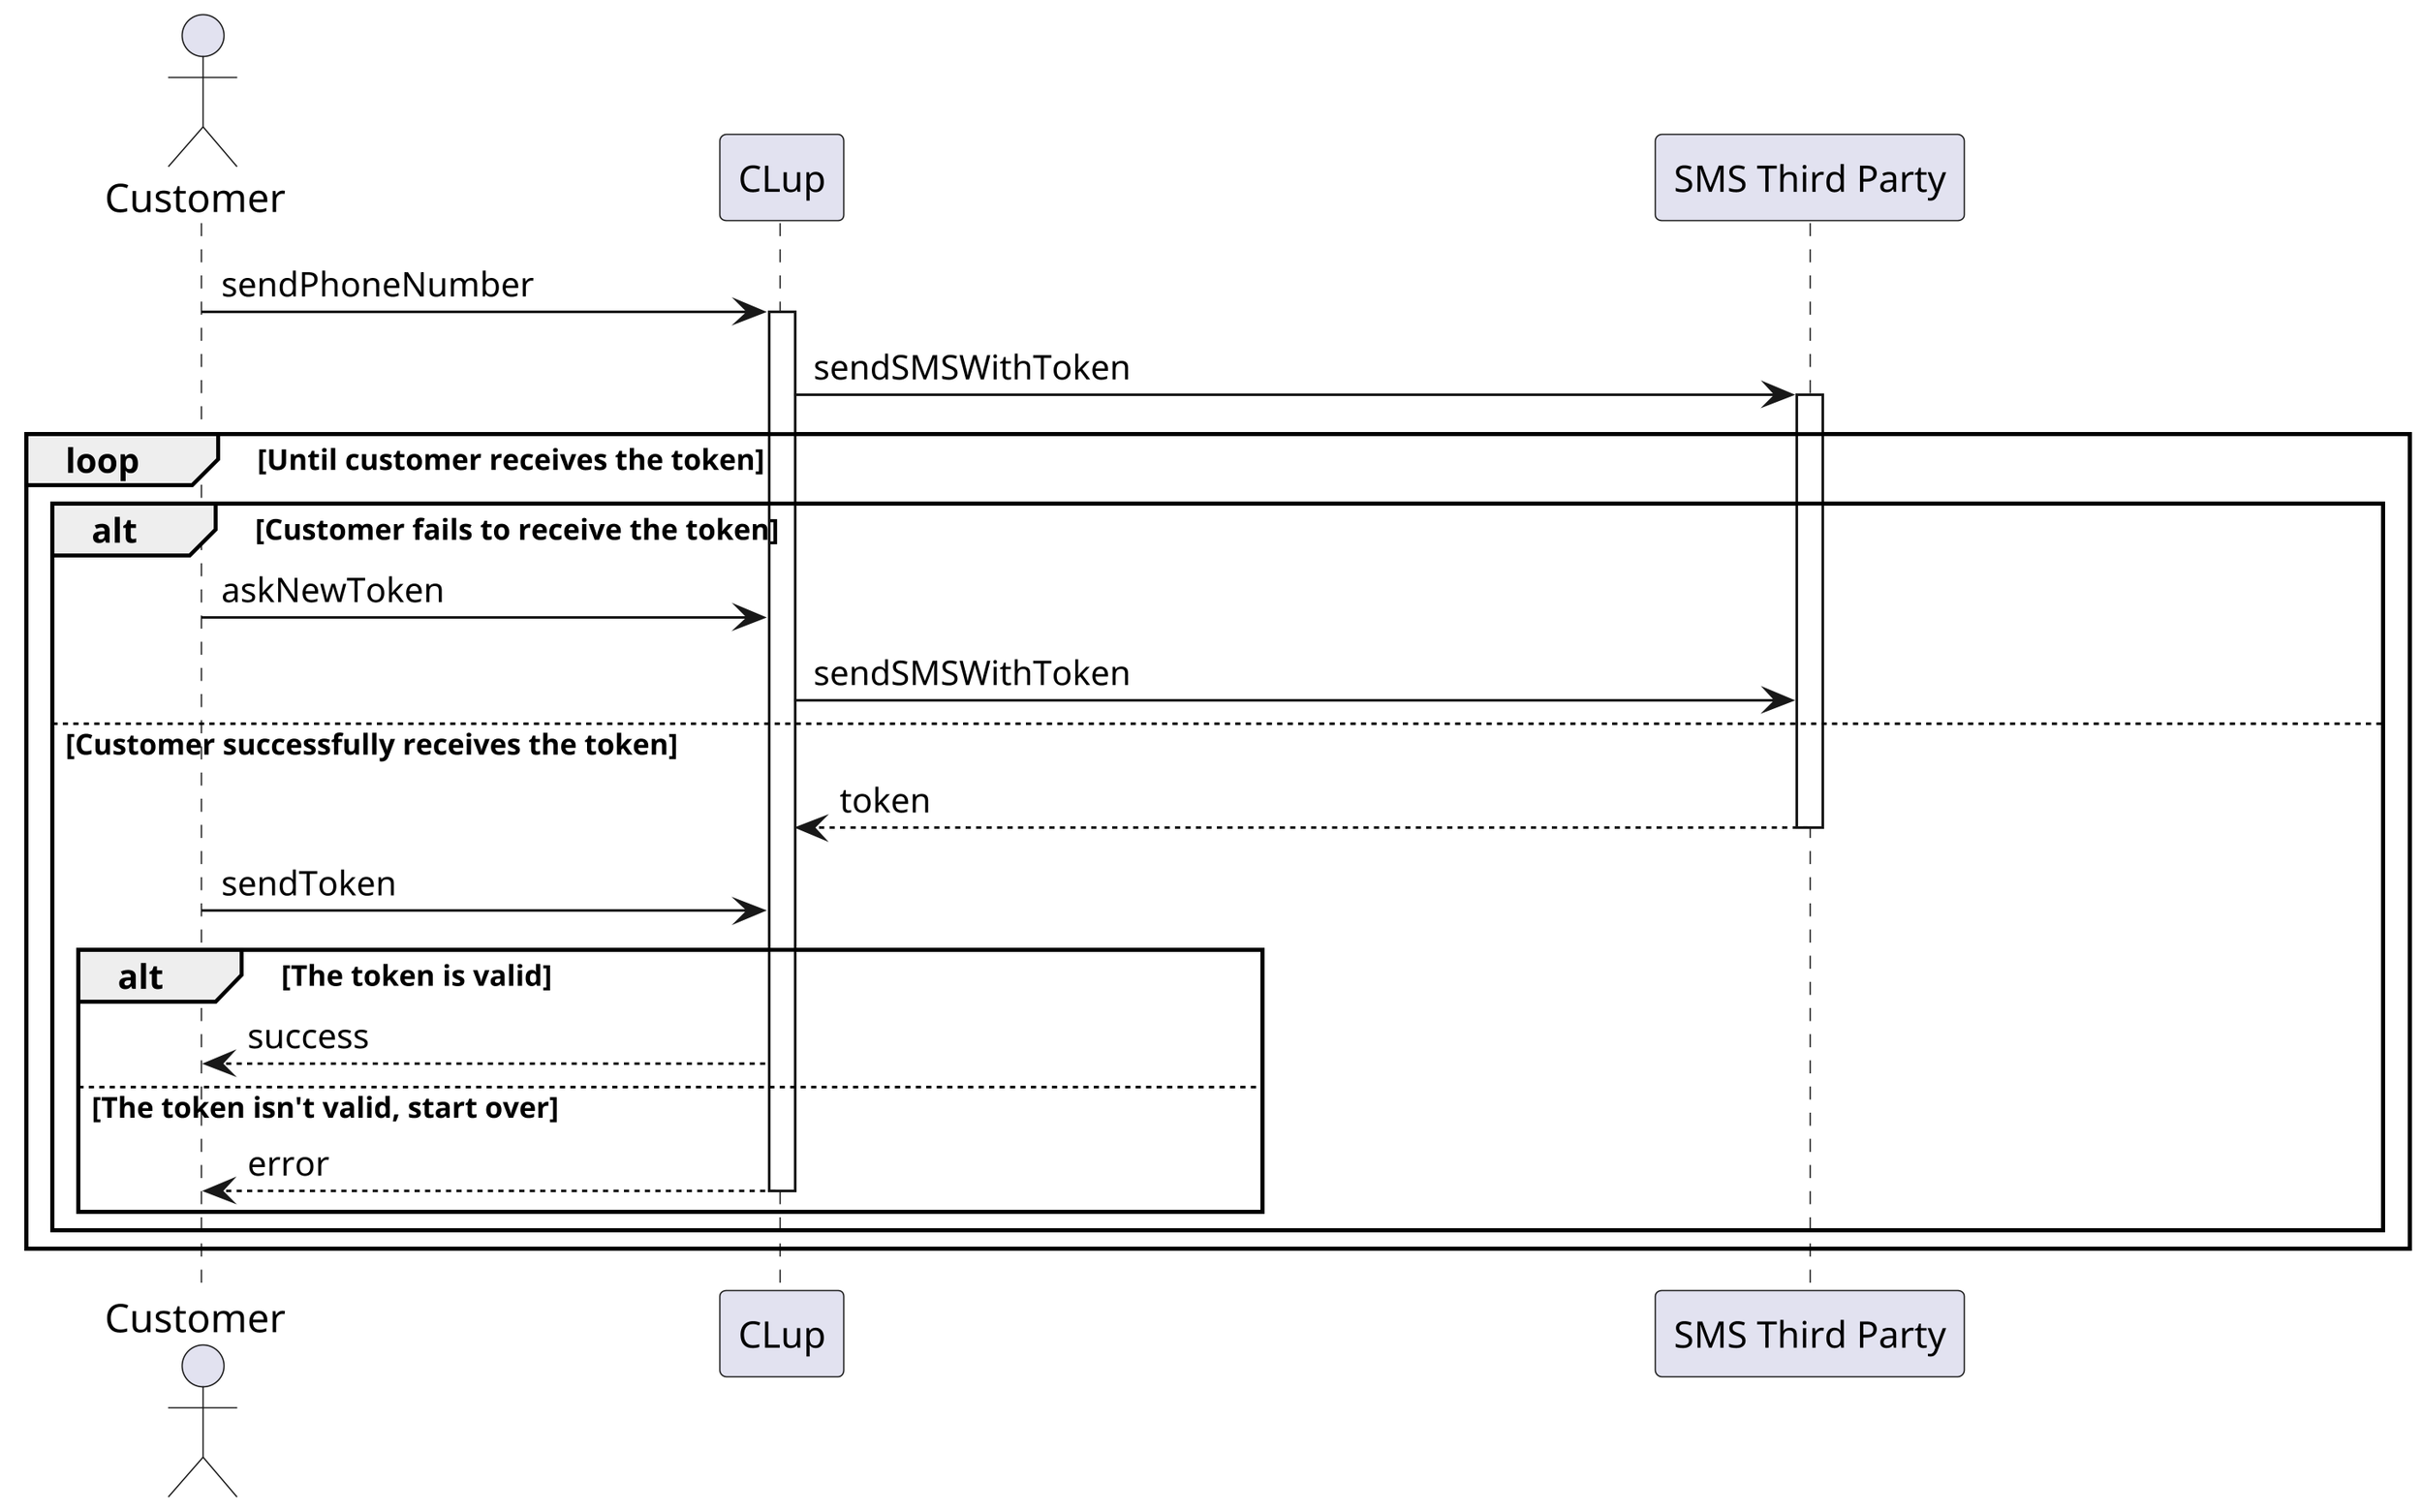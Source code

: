 @startuml login

skinparam dpi 300
skinparam ActorFontSize 15
skinparam UsecaseFontSize 12
skinparam ParticipantPadding 150



actor Customer as c
participant CLup as sys
participant "SMS Third Party" as sms

c -> sys ++ : sendPhoneNumber
sys -> sms ++ : sendSMSWithToken

loop Until customer receives the token
    alt Customer fails to receive the token
        c -> sys : askNewToken
        sys -> sms : sendSMSWithToken
    else Customer successfully receives the token
        return token
        c -> sys : sendToken
        alt The token is valid
            sys --> c : success
        else The token isn't valid, start over
            return error
        end
    end
end

@enduml
